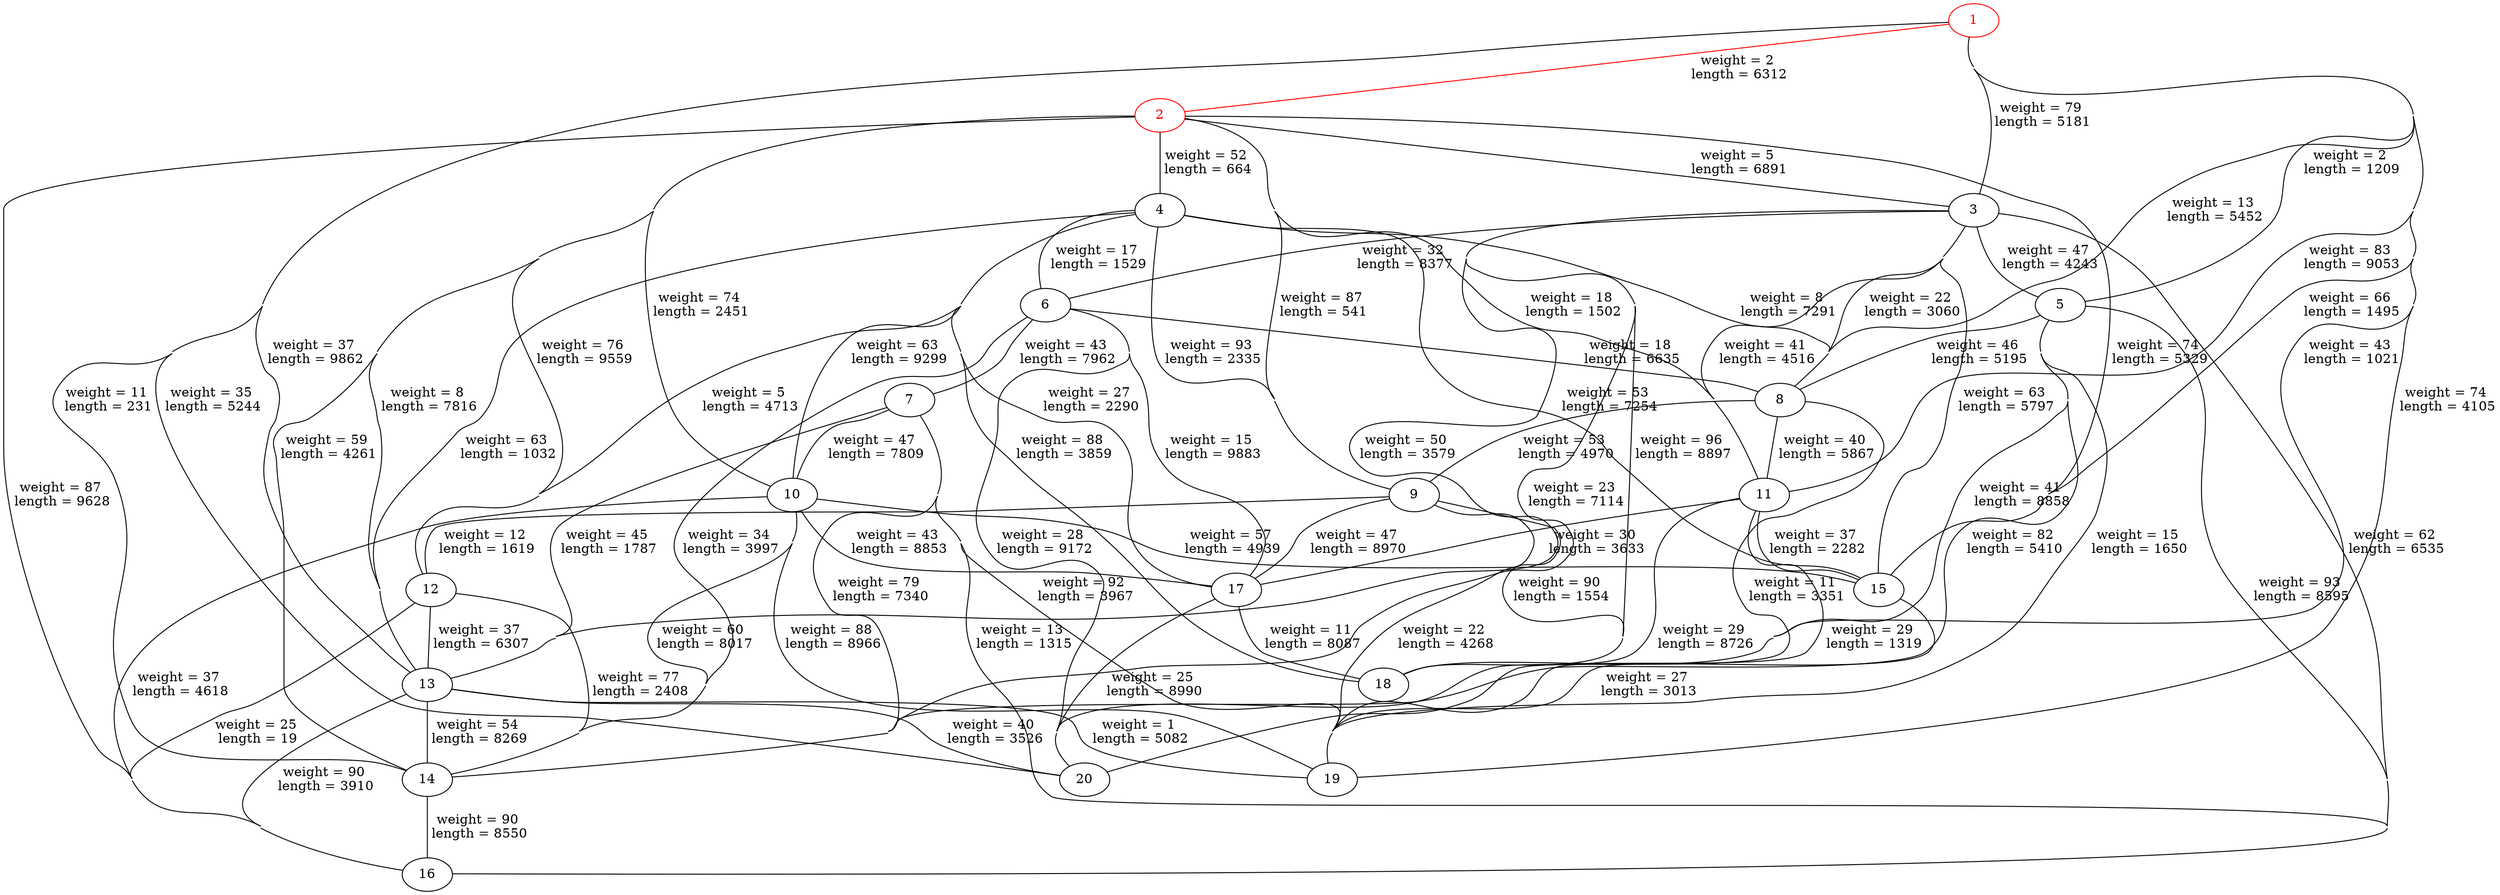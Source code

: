 // Graph visualisation
graph "Graph" {
	graph [concentrate=True]
	1 [color=red fontcolor=red]
	1 -- 2 [label="weight = 2
 length = 6312" color=red weight=2]
	1 -- 19 [label="weight = 74
 length = 4105" weight=74]
	1 -- 13 [label="weight = 37
 length = 9862" weight=37]
	1 -- 5 [label="weight = 2
 length = 1209" weight=2]
	1 -- 3 [label="weight = 79
 length = 5181" weight=79]
	1 -- 11 [label="weight = 83
 length = 9053" weight=83]
	1 -- 18 [label="weight = 43
 length = 1021" weight=43]
	1 -- 14 [label="weight = 11
 length = 231" weight=11]
	1 -- 15 [label="weight = 66
 length = 1495" weight=66]
	1 -- 20 [label="weight = 35
 length = 5244" weight=35]
	1 -- 8 [label="weight = 13
 length = 5452" weight=13]
	2 [color=red fontcolor=red]
	2 -- 3 [label="weight = 5
 length = 6891" weight=5]
	2 -- 4 [label="weight = 52
 length = 664" weight=52]
	2 -- 12 [label="weight = 76
 length = 9559" weight=76]
	2 -- 13 [label="weight = 8
 length = 7816" weight=8]
	2 -- 15 [label="weight = 74
 length = 5329" weight=74]
	2 -- 16 [label="weight = 87
 length = 9628" weight=87]
	2 -- 11 [label="weight = 18
 length = 1502" weight=18]
	2 -- 9 [label="weight = 87
 length = 541" weight=87]
	2 -- 14 [label="weight = 59
 length = 4261" weight=59]
	2 -- 10 [label="weight = 74
 length = 2451" weight=74]
	3 -- 5 [label="weight = 47
 length = 4243" weight=47]
	3 -- 6 [label="weight = 32
 length = 8377" weight=32]
	3 -- 13 [label="weight = 50
 length = 3579" weight=50]
	3 -- 15 [label="weight = 63
 length = 5797" weight=63]
	3 -- 14 [label="weight = 23
 length = 7114" weight=23]
	3 -- 16 [label="weight = 62
 length = 6535" weight=62]
	3 -- 18 [label="weight = 96
 length = 8897" weight=96]
	3 -- 8 [label="weight = 22
 length = 3060" weight=22]
	3 -- 11 [label="weight = 41
 length = 4516" weight=41]
	4 -- 17 [label="weight = 27
 length = 2290" weight=27]
	4 -- 15 [label="weight = 53
 length = 7254" weight=53]
	4 -- 6 [label="weight = 17
 length = 1529" weight=17]
	4 -- 13 [label="weight = 63
 length = 1032" weight=63]
	4 -- 10 [label="weight = 63
 length = 9299" weight=63]
	4 -- 9 [label="weight = 93
 length = 2335" weight=93]
	4 -- 12 [label="weight = 5
 length = 4713" weight=5]
	4 -- 8 [label="weight = 8
 length = 7291" weight=8]
	4 -- 18 [label="weight = 88
 length = 3859" weight=88]
	5 -- 14 [label="weight = 82
 length = 5410" weight=82]
	5 -- 19 [label="weight = 15
 length = 1650" weight=15]
	5 -- 8 [label="weight = 46
 length = 5195" weight=46]
	5 -- 18 [label="weight = 41
 length = 8858" weight=41]
	5 -- 16 [label="weight = 93
 length = 8595" weight=93]
	6 -- 7 [label="weight = 43
 length = 7962" weight=43]
	6 -- 8 [label="weight = 18
 length = 6635" weight=18]
	6 -- 20 [label="weight = 28
 length = 9172" weight=28]
	6 -- 14 [label="weight = 34
 length = 3997" weight=34]
	6 -- 17 [label="weight = 15
 length = 9883" weight=15]
	7 -- 10 [label="weight = 47
 length = 7809" weight=47]
	7 -- 14 [label="weight = 79
 length = 7340" weight=79]
	7 -- 13 [label="weight = 45
 length = 1787" weight=45]
	7 -- 19 [label="weight = 92
 length = 3967" weight=92]
	7 -- 16 [label="weight = 13
 length = 1315" weight=13]
	8 -- 9 [label="weight = 53
 length = 4970" weight=53]
	8 -- 11 [label="weight = 40
 length = 5867" weight=40]
	8 -- 20 [label="weight = 11
 length = 3351" weight=11]
	9 -- 18 [label="weight = 90
 length = 1554" weight=90]
	9 -- 12 [label="weight = 12
 length = 1619" weight=12]
	9 -- 19 [label="weight = 22
 length = 4268" weight=22]
	9 -- 17 [label="weight = 47
 length = 8970" weight=47]
	10 -- 16 [label="weight = 37
 length = 4618" weight=37]
	10 -- 14 [label="weight = 60
 length = 8017" weight=60]
	10 -- 15 [label="weight = 57
 length = 4939" weight=57]
	10 -- 17 [label="weight = 43
 length = 8853" weight=43]
	10 -- 19 [label="weight = 88
 length = 8966" weight=88]
	11 -- 15 [label="weight = 37
 length = 2282" weight=37]
	11 -- 20 [label="weight = 29
 length = 8726" weight=29]
	11 -- 17 [label="weight = 30
 length = 3633" weight=30]
	11 -- 19 [label="weight = 29
 length = 1319" weight=29]
	12 -- 14 [label="weight = 77
 length = 2408" weight=77]
	12 -- 16 [label="weight = 25
 length = 19" weight=25]
	12 -- 13 [label="weight = 37
 length = 6307" weight=37]
	13 -- 14 [label="weight = 54
 length = 8269" weight=54]
	13 -- 19 [label="weight = 1
 length = 5082" weight=1]
	13 -- 16 [label="weight = 90
 length = 3910" weight=90]
	13 -- 20 [label="weight = 40
 length = 3526" weight=40]
	14 -- 16 [label="weight = 90
 length = 8550" weight=90]
	15 -- 19 [label="weight = 27
 length = 3013" weight=27]
	17 -- 20 [label="weight = 25
 length = 8990" weight=25]
	17 -- 18 [label="weight = 11
 length = 8087" weight=11]
}
